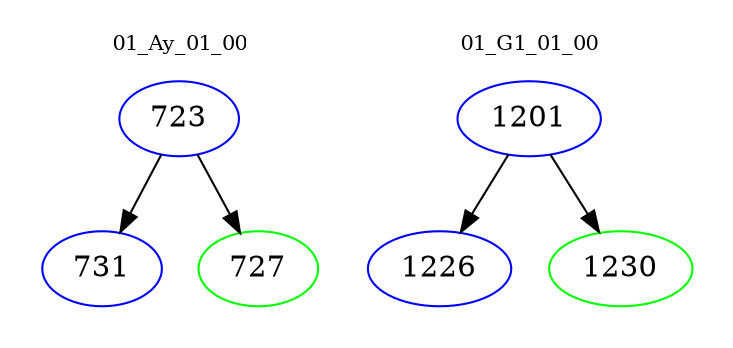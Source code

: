 digraph{
subgraph cluster_0 {
color = white
label = "01_Ay_01_00";
fontsize=10;
T0_723 [label="723", color="blue"]
T0_723 -> T0_731 [color="black"]
T0_731 [label="731", color="blue"]
T0_723 -> T0_727 [color="black"]
T0_727 [label="727", color="green"]
}
subgraph cluster_1 {
color = white
label = "01_G1_01_00";
fontsize=10;
T1_1201 [label="1201", color="blue"]
T1_1201 -> T1_1226 [color="black"]
T1_1226 [label="1226", color="blue"]
T1_1201 -> T1_1230 [color="black"]
T1_1230 [label="1230", color="green"]
}
}

